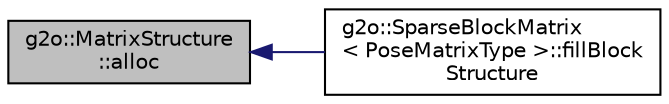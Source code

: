 digraph "g2o::MatrixStructure::alloc"
{
  edge [fontname="Helvetica",fontsize="10",labelfontname="Helvetica",labelfontsize="10"];
  node [fontname="Helvetica",fontsize="10",shape=record];
  rankdir="LR";
  Node1 [label="g2o::MatrixStructure\l::alloc",height=0.2,width=0.4,color="black", fillcolor="grey75", style="filled", fontcolor="black"];
  Node1 -> Node2 [dir="back",color="midnightblue",fontsize="10",style="solid",fontname="Helvetica"];
  Node2 [label="g2o::SparseBlockMatrix\l\< PoseMatrixType \>::fillBlock\lStructure",height=0.2,width=0.4,color="black", fillcolor="white", style="filled",URL="$classg2o_1_1_sparse_block_matrix.html#add5e7a5c95f2a6be69ededec4a043a94",tooltip="exports the non zero blocks in the structure matrix ms "];
}
